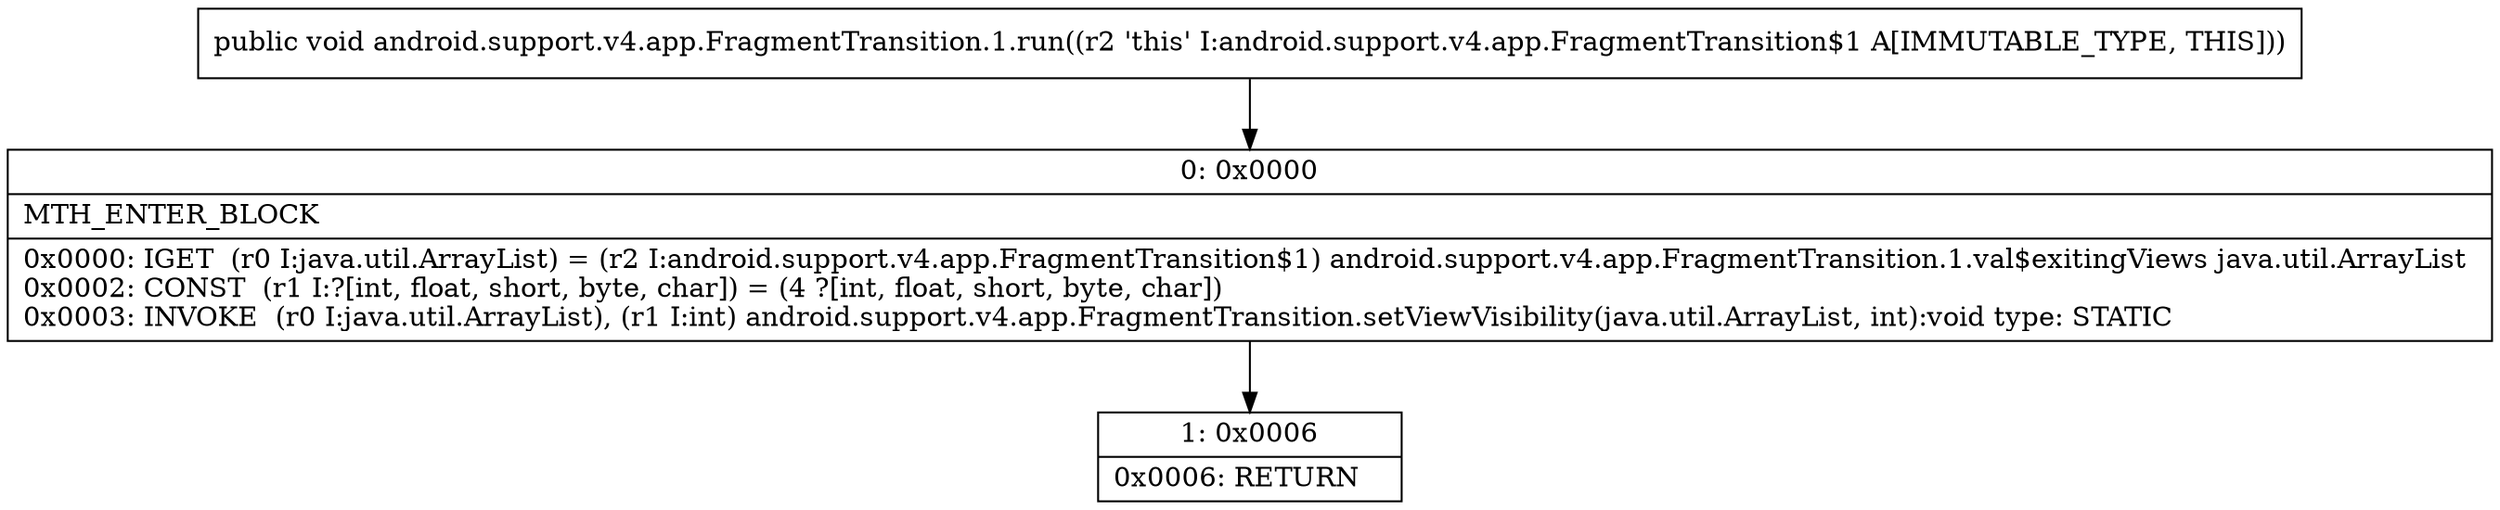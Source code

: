 digraph "CFG forandroid.support.v4.app.FragmentTransition.1.run()V" {
Node_0 [shape=record,label="{0\:\ 0x0000|MTH_ENTER_BLOCK\l|0x0000: IGET  (r0 I:java.util.ArrayList) = (r2 I:android.support.v4.app.FragmentTransition$1) android.support.v4.app.FragmentTransition.1.val$exitingViews java.util.ArrayList \l0x0002: CONST  (r1 I:?[int, float, short, byte, char]) = (4 ?[int, float, short, byte, char]) \l0x0003: INVOKE  (r0 I:java.util.ArrayList), (r1 I:int) android.support.v4.app.FragmentTransition.setViewVisibility(java.util.ArrayList, int):void type: STATIC \l}"];
Node_1 [shape=record,label="{1\:\ 0x0006|0x0006: RETURN   \l}"];
MethodNode[shape=record,label="{public void android.support.v4.app.FragmentTransition.1.run((r2 'this' I:android.support.v4.app.FragmentTransition$1 A[IMMUTABLE_TYPE, THIS])) }"];
MethodNode -> Node_0;
Node_0 -> Node_1;
}

